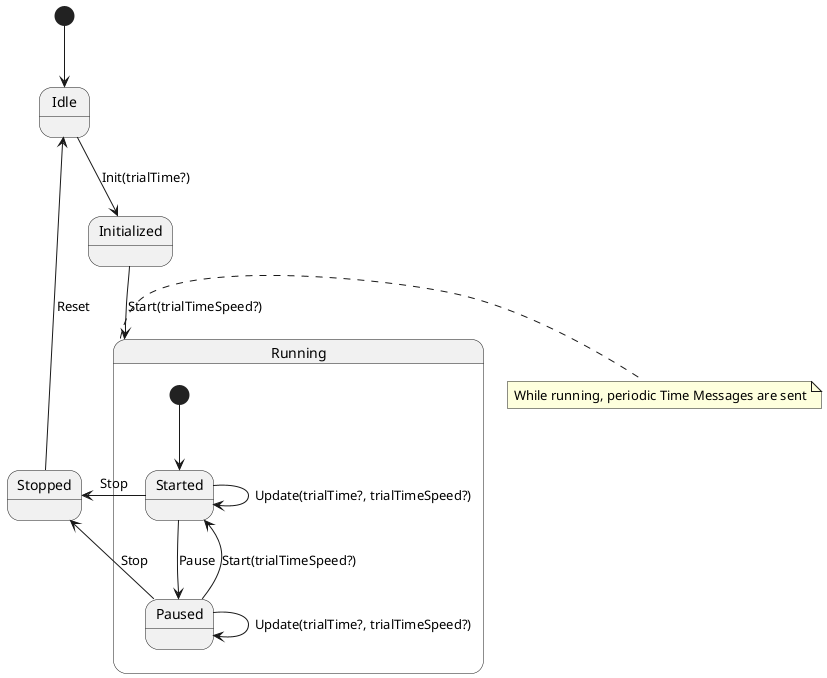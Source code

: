 @startuml
[*] --> Idle
Idle -down-> Initialized : Init(trialTime?)
Initialized -down-> Running : Start(trialTimeSpeed?)

state Running {
    [*] --> Started
    Started --> Paused : Pause
    Paused --> Started : Start(trialTimeSpeed?)
    Started --> Started : Update(trialTime?, trialTimeSpeed?)
    Paused --> Paused : Update(trialTime?, trialTimeSpeed?)
}

note right of Running : While running, periodic Time Messages are sent

Started -left-> Stopped : Stop 
Paused -left-> Stopped : Stop
Stopped -up-> Idle : Reset
@enduml